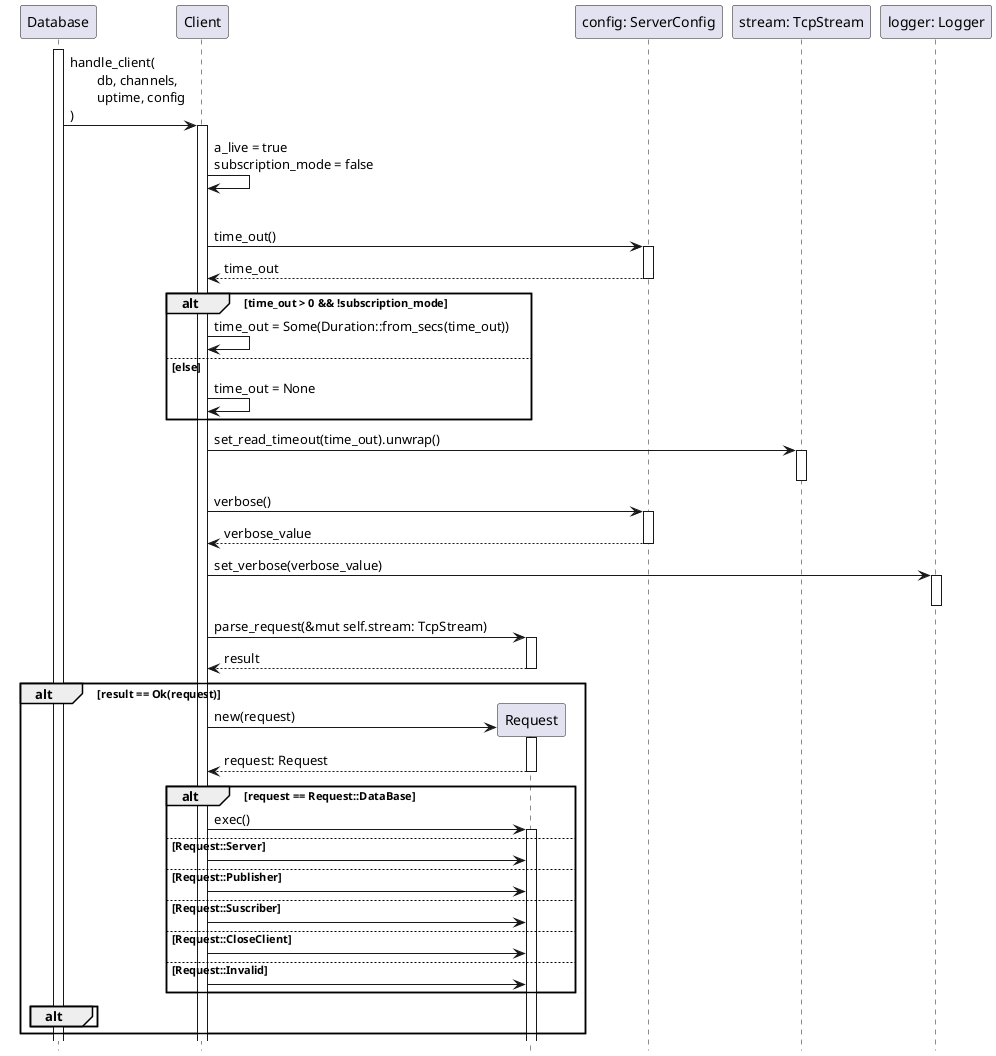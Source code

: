 @startuml handle_client
hide footbox
activate Database

participant Database order 0
participant Client order 10
participant Request order 20

Database -> Client++: handle_client(\n\tdb, channels,\n\tuptime, config\n)
Client -> Client: a_live = true\nsubscription_mode = false
loop while a_live
    participant Config as "config: ServerConfig" order 30
    Client -> Config ++: time_out()
    return time_out

    alt time_out > 0 && !subscription_mode
        Client -> Client: time_out = Some(Duration::from_secs(time_out))
    else else
        Client -> Client: time_out = None
    end

    participant Stream as "stream: TcpStream" order 40
    Client -> Stream++: set_read_timeout(time_out).unwrap()
    deactivate Stream

    Client -> Config++: verbose()
    return verbose_value

    participant Logger as "logger: Logger" order 50
    Client -> Logger++: set_verbose(verbose_value)
    deactivate Logger

    Client -> Request++: parse_request(&mut self.stream: TcpStream)
    return result

    alt result == Ok(request) 
        create Request
        Client -> Request++: new(request)
        return request: Request
        alt request == Request::DataBase
            Client -> Request++: exec()
        else Request::Server
            Client -> Request:
        else Request::Publisher
            Client -> Request:
        else Request::Suscriber
            Client -> Request:
        else Request::CloseClient
            Client -> Request:
        else Request::Invalid
            Client -> Request:
        end

        alt 
    end
end
@enduml